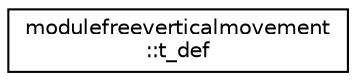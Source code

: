 digraph "Graphical Class Hierarchy"
{
 // LATEX_PDF_SIZE
  edge [fontname="Helvetica",fontsize="10",labelfontname="Helvetica",labelfontsize="10"];
  node [fontname="Helvetica",fontsize="10",shape=record];
  rankdir="LR";
  Node0 [label="modulefreeverticalmovement\l::t_def",height=0.2,width=0.4,color="black", fillcolor="white", style="filled",URL="$structmodulefreeverticalmovement_1_1t__def.html",tooltip=" "];
}
